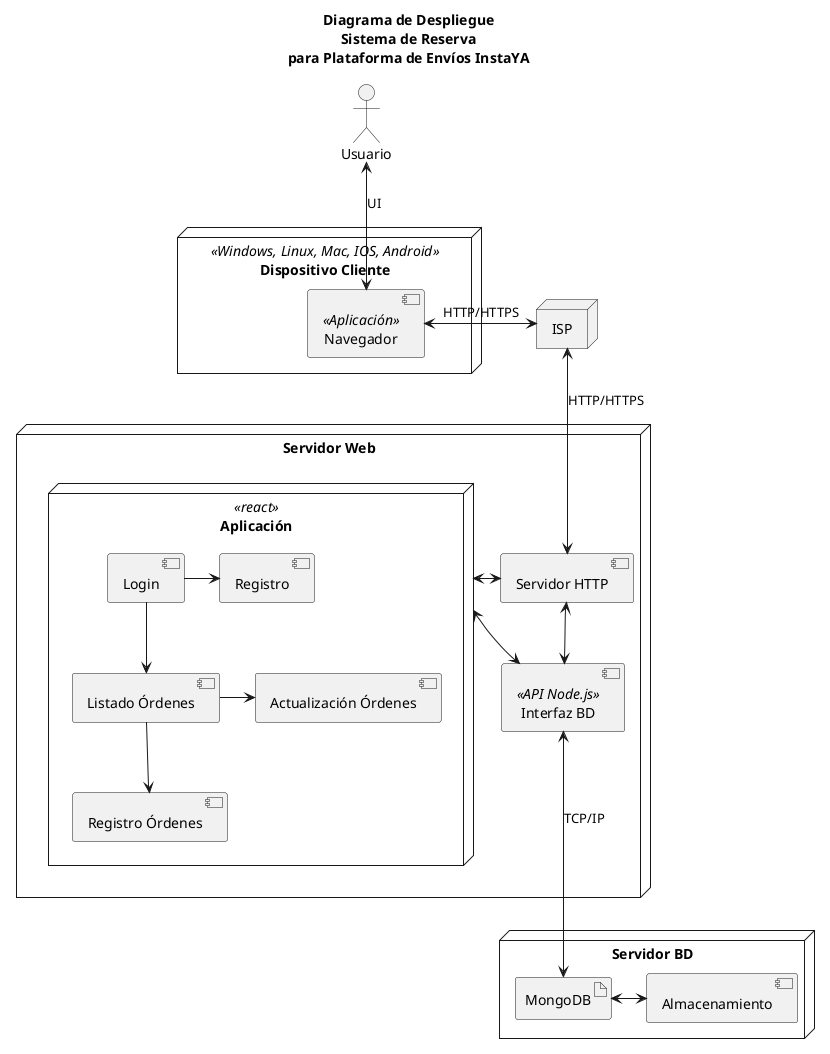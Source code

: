 @startuml

' !include https://raw.githubusercontent.com/ptrkcsk/one-dark-plantuml-theme/v1.0.0/theme.puml

title Diagrama de Despliegue\nSistema de Reserva\npara Plataforma de Envíos InstaYA
actor "Usuario"
' node node [
' <b>Sistema de Login
' ----
' Inicializa el panel de usuario
' Registra Usuario

' ]

node "Dispositivo Cliente" <<Windows, Linux, Mac, IOS, Android>> {

    [Navegador] <<Aplicación>>

}

node "Servidor Web" {
    node "Aplicación" <<react>> {
        [Login]
        [Registro]
        [Listado Órdenes]
        [Registro Órdenes]
        [Actualización Órdenes]

    }
    component "Servidor HTTP"
    component "Interfaz BD" <<API Node.js>>
}

node "Servidor BD" {
    
    artifact "MongoDB"
    component "Almacenamiento"
}

' node ISP <<Access Point>> {
'     rectangle "???"
' }
node "ISP"

[Usuario] <--> [Navegador] : UI

[Navegador] <-> ISP : HTTP/HTTPS
ISP <--> [Servidor HTTP] : HTTP/HTTPS

Aplicación <-> [Servidor HTTP]
Aplicación <-> [Interfaz BD]
[Servidor HTTP] <--> [Interfaz BD]


' [Navegador] <--> [Servidor HTTP] : <<HTTP/HTTPS>>\nISP
[Interfaz BD] <---> [MongoDB] : TCP/IP
[MongoDB] <-> [Almacenamiento]

[Login] -> [Registro]
[Login] --> [Listado Órdenes]
[Listado Órdenes] -> [Actualización Órdenes]
[Listado Órdenes] --> [Registro Órdenes]

@enduml